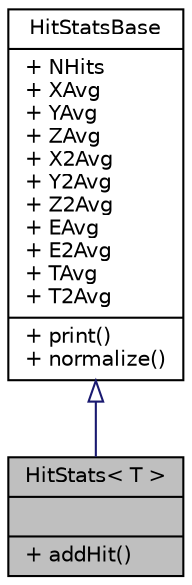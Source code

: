 digraph "HitStats&lt; T &gt;"
{
 // INTERACTIVE_SVG=YES
  bgcolor="transparent";
  edge [fontname="Helvetica",fontsize="10",labelfontname="Helvetica",labelfontsize="10"];
  node [fontname="Helvetica",fontsize="10",shape=record];
  Node1 [label="{HitStats\< T \>\n||+ addHit()\l}",height=0.2,width=0.4,color="black", fillcolor="grey75", style="filled" fontcolor="black"];
  Node2 -> Node1 [dir="back",color="midnightblue",fontsize="10",style="solid",arrowtail="onormal",fontname="Helvetica"];
  Node2 [label="{HitStatsBase\n|+ NHits\l+ XAvg\l+ YAvg\l+ ZAvg\l+ X2Avg\l+ Y2Avg\l+ Z2Avg\l+ EAvg\l+ E2Avg\l+ TAvg\l+ T2Avg\l|+ print()\l+ normalize()\l}",height=0.2,width=0.4,color="black",URL="$d9/dc9/structHitStatsBase.html"];
}
